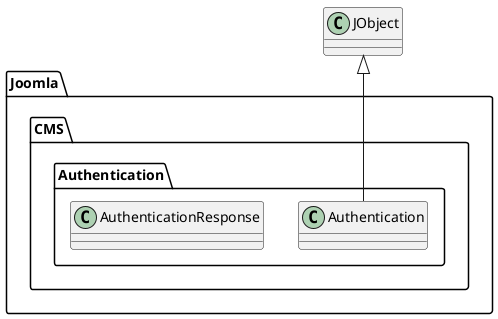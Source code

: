 @startuml
class Joomla.CMS.Authentication.Authentication
JObject <|-- Joomla.CMS.Authentication.Authentication

class Joomla.CMS.Authentication.AuthenticationResponse
@enduml
